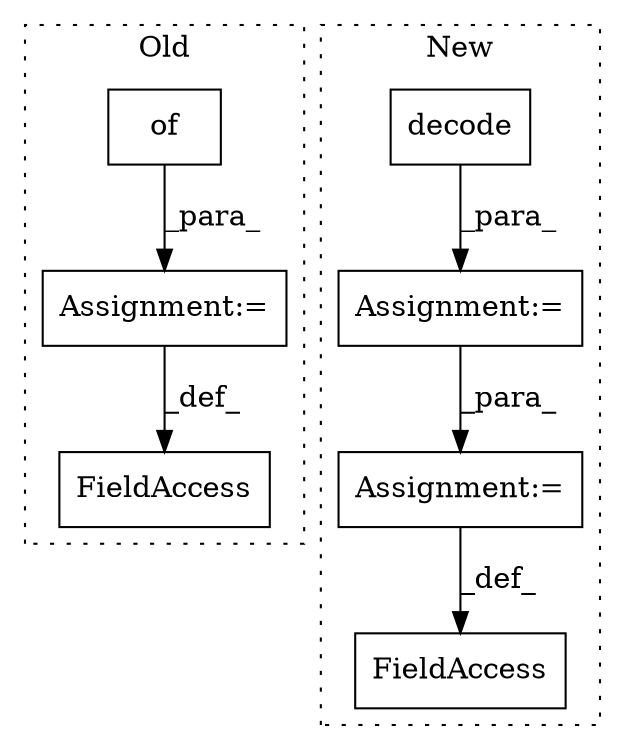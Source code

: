 digraph G {
subgraph cluster0 {
1 [label="of" a="32" s="3393" l="4" shape="box"];
3 [label="FieldAccess" a="22" s="3364" l="24" shape="box"];
4 [label="Assignment:=" a="7" s="3388" l="1" shape="box"];
label = "Old";
style="dotted";
}
subgraph cluster1 {
2 [label="decode" a="32" s="3299,3313" l="7,1" shape="box"];
5 [label="FieldAccess" a="22" s="3372" l="28" shape="box"];
6 [label="Assignment:=" a="7" s="3331" l="1" shape="box"];
7 [label="Assignment:=" a="7" s="3263" l="1" shape="box"];
label = "New";
style="dotted";
}
1 -> 4 [label="_para_"];
2 -> 7 [label="_para_"];
4 -> 3 [label="_def_"];
6 -> 5 [label="_def_"];
7 -> 6 [label="_para_"];
}